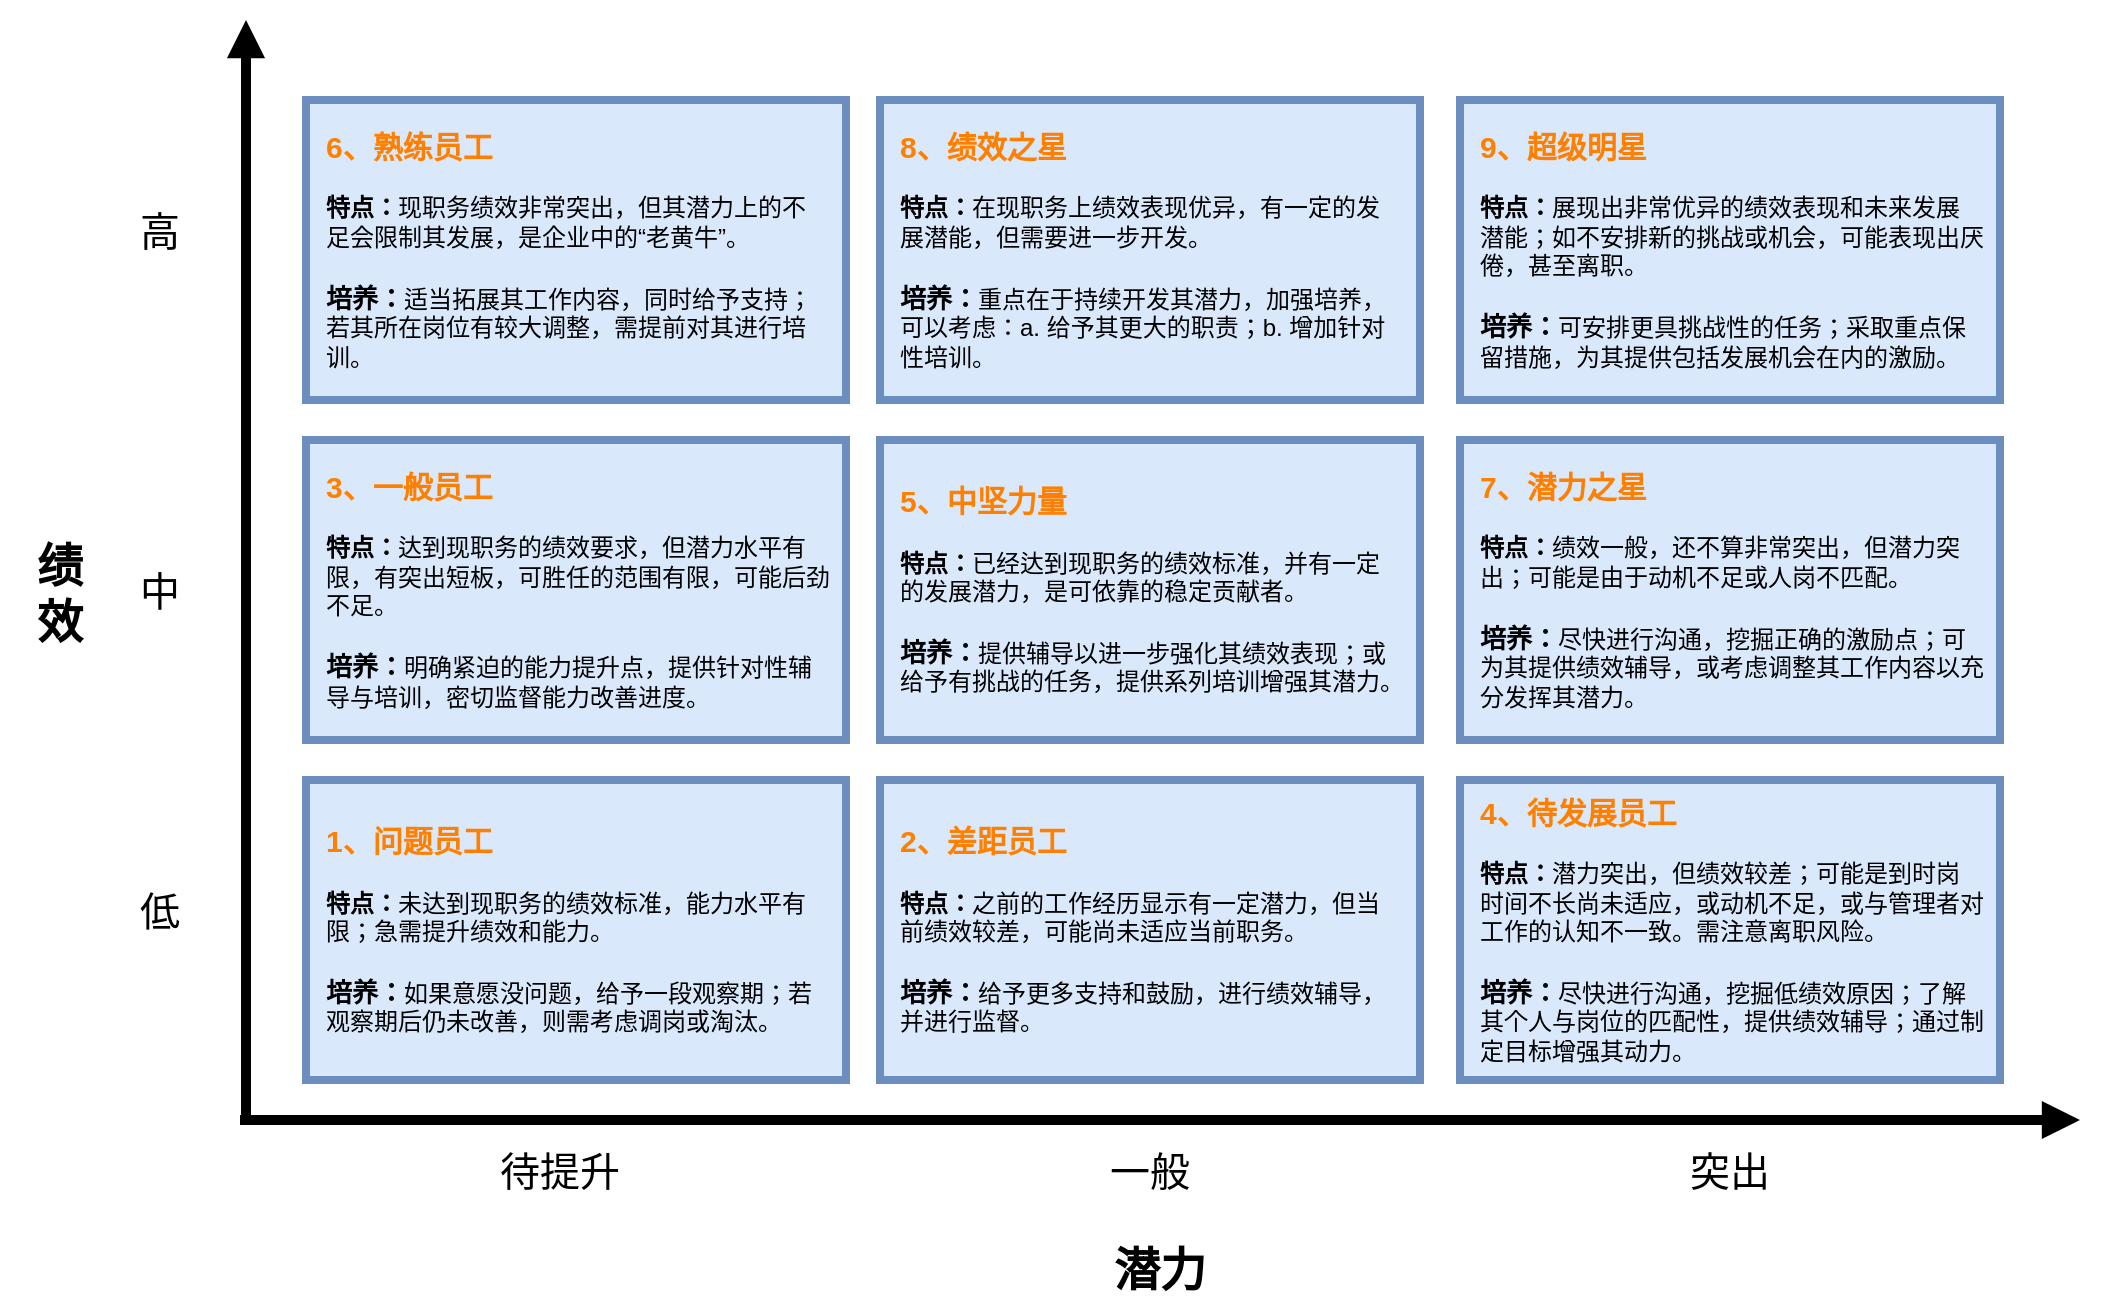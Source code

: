 <mxfile version="20.2.8" type="github">
  <diagram id="mD4rExLDaq35MiNyMCVW" name="第 1 页">
    <mxGraphModel dx="1572" dy="682" grid="0" gridSize="10" guides="1" tooltips="1" connect="1" arrows="1" fold="1" page="1" pageScale="1" pageWidth="1200" pageHeight="1600" math="0" shadow="0">
      <root>
        <mxCell id="0" />
        <mxCell id="1" parent="0" />
        <mxCell id="W41agP9IathKLNJRIBs5-1" value="" style="endArrow=block;html=1;rounded=0;strokeWidth=5;endFill=1;" edge="1" parent="1">
          <mxGeometry width="50" height="50" relative="1" as="geometry">
            <mxPoint x="153" y="630" as="sourcePoint" />
            <mxPoint x="153" y="80" as="targetPoint" />
          </mxGeometry>
        </mxCell>
        <mxCell id="W41agP9IathKLNJRIBs5-2" value="" style="endArrow=block;html=1;rounded=0;strokeWidth=5;endFill=1;" edge="1" parent="1">
          <mxGeometry width="50" height="50" relative="1" as="geometry">
            <mxPoint x="150" y="630" as="sourcePoint" />
            <mxPoint x="1070" y="630" as="targetPoint" />
          </mxGeometry>
        </mxCell>
        <mxCell id="W41agP9IathKLNJRIBs5-3" value="&lt;b&gt;&lt;font color=&quot;#ff8000&quot; style=&quot;font-size: 15px;&quot;&gt;6、熟练员工&lt;br&gt;&lt;/font&gt;&lt;/b&gt;&lt;br&gt;&lt;b&gt;特点：&lt;/b&gt;现职务绩效非常突出，但其潜力上的不足会限制其发展，是企业中的“老黄牛”。&lt;br&gt;&lt;b&gt;&lt;font style=&quot;font-size: 13px;&quot;&gt;&lt;br&gt;培养：&lt;/font&gt;&lt;/b&gt;适当拓展其工作内容，同时给予支持；若其所在岗位有较大调整，需提前对其进行培训。" style="rounded=0;whiteSpace=wrap;strokeWidth=4;fillColor=#dae8fc;strokeColor=#6c8ebf;shadow=0;sketch=0;fillStyle=auto;align=left;textDirection=ltr;spacingTop=0;spacing=10;spacingBottom=0;spacingRight=0;html=1;spacingLeft=0;fontFamily=Helvetica;" vertex="1" parent="1">
          <mxGeometry x="183" y="120" width="270" height="150" as="geometry" />
        </mxCell>
        <mxCell id="W41agP9IathKLNJRIBs5-4" value="绩&lt;br style=&quot;font-size: 23px;&quot;&gt;效" style="text;html=1;align=center;verticalAlign=middle;whiteSpace=wrap;rounded=0;shadow=0;sketch=0;fillStyle=auto;strokeWidth=4;fontSize=23;fontStyle=1" vertex="1" parent="1">
          <mxGeometry x="30" y="352" width="60" height="30" as="geometry" />
        </mxCell>
        <mxCell id="W41agP9IathKLNJRIBs5-5" value="高" style="text;html=1;align=center;verticalAlign=middle;whiteSpace=wrap;rounded=0;shadow=0;sketch=0;fillStyle=auto;strokeWidth=4;fontSize=20;fontStyle=0;fontColor=#000000;" vertex="1" parent="1">
          <mxGeometry x="80" y="170" width="60" height="30" as="geometry" />
        </mxCell>
        <mxCell id="W41agP9IathKLNJRIBs5-7" value="&lt;b&gt;&lt;font color=&quot;#ff8000&quot; style=&quot;font-size: 15px;&quot;&gt;3、一般员工&lt;br&gt;&lt;/font&gt;&lt;/b&gt;&lt;br&gt;&lt;b&gt;特点：&lt;/b&gt;达到现职务的绩效要求，但潜力水平有限，有突出短板，可胜任的范围有限，可能后劲不足。&lt;br&gt;&lt;b&gt;&lt;font style=&quot;font-size: 13px;&quot;&gt;&lt;br&gt;培养：&lt;/font&gt;&lt;/b&gt;明确紧迫的能力提升点，提供针对性辅导与培训，密切监督能力改善进度。" style="rounded=0;whiteSpace=wrap;strokeWidth=4;fillColor=#dae8fc;strokeColor=#6c8ebf;shadow=0;sketch=0;fillStyle=auto;align=left;textDirection=ltr;spacingTop=0;spacing=10;spacingBottom=0;spacingRight=0;html=1;spacingLeft=0;" vertex="1" parent="1">
          <mxGeometry x="183" y="290" width="270" height="150" as="geometry" />
        </mxCell>
        <mxCell id="W41agP9IathKLNJRIBs5-8" value="&lt;b&gt;&lt;font color=&quot;#ff8000&quot; style=&quot;font-size: 15px;&quot;&gt;1、问题员工&lt;br&gt;&lt;/font&gt;&lt;/b&gt;&lt;br&gt;&lt;b&gt;特点：&lt;/b&gt;未达到现职务的绩效标准，能力水平有限；急需提升绩效和能力。&lt;br&gt;&lt;b&gt;&lt;font style=&quot;font-size: 13px;&quot;&gt;&lt;br&gt;培养：&lt;/font&gt;&lt;/b&gt;如果意愿没问题，给予一段观察期；若观察期后仍未改善，则需考虑调岗或淘汰。" style="rounded=0;whiteSpace=wrap;strokeWidth=4;fillColor=#dae8fc;strokeColor=#6c8ebf;shadow=0;sketch=0;fillStyle=auto;align=left;textDirection=ltr;spacingTop=0;spacing=10;spacingBottom=0;spacingRight=0;html=1;spacingLeft=0;" vertex="1" parent="1">
          <mxGeometry x="183" y="460" width="270" height="150" as="geometry" />
        </mxCell>
        <mxCell id="W41agP9IathKLNJRIBs5-9" value="中" style="text;html=1;align=center;verticalAlign=middle;whiteSpace=wrap;rounded=0;shadow=0;sketch=0;fillStyle=auto;strokeWidth=4;fontSize=20;fontStyle=0;fontColor=#000000;" vertex="1" parent="1">
          <mxGeometry x="80" y="350" width="60" height="30" as="geometry" />
        </mxCell>
        <mxCell id="W41agP9IathKLNJRIBs5-10" value="低" style="text;html=1;align=center;verticalAlign=middle;whiteSpace=wrap;rounded=0;shadow=0;sketch=0;fillStyle=auto;strokeWidth=4;fontSize=20;fontStyle=0;fontColor=#000000;" vertex="1" parent="1">
          <mxGeometry x="80" y="510" width="60" height="30" as="geometry" />
        </mxCell>
        <mxCell id="W41agP9IathKLNJRIBs5-11" value="潜力" style="text;html=1;align=center;verticalAlign=middle;whiteSpace=wrap;rounded=0;shadow=0;sketch=0;fillStyle=auto;strokeWidth=4;fontSize=23;fontStyle=1" vertex="1" parent="1">
          <mxGeometry x="580" y="690" width="60" height="30" as="geometry" />
        </mxCell>
        <mxCell id="W41agP9IathKLNJRIBs5-12" value="突出" style="text;html=1;align=center;verticalAlign=middle;whiteSpace=wrap;rounded=0;shadow=0;sketch=0;fillStyle=auto;strokeWidth=4;fontSize=20;fontStyle=0;fontColor=#000000;" vertex="1" parent="1">
          <mxGeometry x="865" y="640" width="60" height="30" as="geometry" />
        </mxCell>
        <mxCell id="W41agP9IathKLNJRIBs5-13" value="一般" style="text;html=1;align=center;verticalAlign=middle;whiteSpace=wrap;rounded=0;shadow=0;sketch=0;fillStyle=auto;strokeWidth=4;fontSize=20;fontStyle=0;fontColor=#000000;" vertex="1" parent="1">
          <mxGeometry x="575" y="640" width="60" height="30" as="geometry" />
        </mxCell>
        <mxCell id="W41agP9IathKLNJRIBs5-14" value="待提升" style="text;html=1;align=center;verticalAlign=middle;whiteSpace=wrap;rounded=0;shadow=0;sketch=0;fillStyle=auto;strokeWidth=4;fontSize=20;fontStyle=0;fontColor=#000000;" vertex="1" parent="1">
          <mxGeometry x="270" y="640" width="80" height="30" as="geometry" />
        </mxCell>
        <mxCell id="W41agP9IathKLNJRIBs5-15" value="&lt;b&gt;&lt;font color=&quot;#ff8000&quot; style=&quot;font-size: 15px;&quot;&gt;2、差距员工&lt;br&gt;&lt;/font&gt;&lt;/b&gt;&lt;br&gt;&lt;b&gt;特点：&lt;/b&gt;之前的工作经历显示有一定潜力，但当前绩效较差，可能尚未适应当前职务。&lt;br&gt;&lt;b&gt;&lt;font style=&quot;font-size: 13px;&quot;&gt;&lt;br&gt;培养：&lt;/font&gt;&lt;/b&gt;给予更多支持和鼓励，进行绩效辅导，并进行监督。" style="rounded=0;whiteSpace=wrap;strokeWidth=4;fillColor=#dae8fc;strokeColor=#6c8ebf;shadow=0;sketch=0;fillStyle=auto;align=left;textDirection=ltr;spacingTop=0;spacing=10;spacingBottom=0;spacingRight=0;html=1;spacingLeft=0;" vertex="1" parent="1">
          <mxGeometry x="470" y="460" width="270" height="150" as="geometry" />
        </mxCell>
        <mxCell id="W41agP9IathKLNJRIBs5-16" value="&lt;b&gt;&lt;font color=&quot;#ff8000&quot; style=&quot;font-size: 15px;&quot;&gt;5、中坚力量&lt;br&gt;&lt;/font&gt;&lt;/b&gt;&lt;br&gt;&lt;b&gt;特点：&lt;/b&gt;已经达到现职务的绩效标准，并有一定的发展潜力，是可依靠的稳定贡献者。&lt;br&gt;&lt;b&gt;&lt;font style=&quot;font-size: 13px;&quot;&gt;&lt;br&gt;培养：&lt;/font&gt;&lt;/b&gt;提供辅导以进一步强化其绩效表现；或给予有挑战的任务，提供系列培训增强其潜力。" style="rounded=0;whiteSpace=wrap;strokeWidth=4;fillColor=#dae8fc;strokeColor=#6c8ebf;shadow=0;sketch=0;fillStyle=auto;align=left;textDirection=ltr;spacingTop=0;spacing=10;spacingBottom=0;spacingRight=0;html=1;spacingLeft=0;" vertex="1" parent="1">
          <mxGeometry x="470" y="290" width="270" height="150" as="geometry" />
        </mxCell>
        <mxCell id="W41agP9IathKLNJRIBs5-17" value="&lt;b&gt;&lt;font color=&quot;#ff8000&quot; style=&quot;font-size: 15px;&quot;&gt;8、绩效之星&lt;br&gt;&lt;/font&gt;&lt;/b&gt;&lt;br&gt;&lt;b&gt;特点：&lt;/b&gt;在现职务上绩效表现优异，有一定的发展潜能，但需要进一步开发。&lt;br&gt;&lt;b&gt;&lt;font style=&quot;font-size: 13px;&quot;&gt;&lt;br&gt;培养：&lt;/font&gt;&lt;/b&gt;重点在于持续开发其潜力，加强培养，可以考虑：a.&amp;nbsp;给予其更大的职责；b.&amp;nbsp;增加针对性培训。" style="rounded=0;whiteSpace=wrap;strokeWidth=4;fillColor=#dae8fc;strokeColor=#6c8ebf;shadow=0;sketch=0;fillStyle=auto;align=left;textDirection=ltr;spacingTop=0;spacing=10;spacingBottom=0;spacingRight=0;html=1;spacingLeft=0;" vertex="1" parent="1">
          <mxGeometry x="470" y="120" width="270" height="150" as="geometry" />
        </mxCell>
        <mxCell id="W41agP9IathKLNJRIBs5-18" value="&lt;b&gt;&lt;font color=&quot;#ff8000&quot; style=&quot;font-size: 15px;&quot;&gt;9、超级明星&lt;br&gt;&lt;/font&gt;&lt;/b&gt;&lt;br&gt;&lt;b&gt;特点：&lt;/b&gt;展现出非常优异的绩效表现和未来发展潜能；如不安排新的挑战或机会，可能表现出厌倦，甚至离职。&lt;br&gt;&lt;b&gt;&lt;font style=&quot;font-size: 13px;&quot;&gt;&lt;br&gt;培养：&lt;/font&gt;&lt;/b&gt;可安排更具挑战性的任务；采取重点保留措施，为其提供包括发展机会在内的激励。" style="rounded=0;whiteSpace=wrap;strokeWidth=4;fillColor=#dae8fc;strokeColor=#6c8ebf;shadow=0;sketch=0;fillStyle=auto;align=left;textDirection=ltr;spacingTop=0;spacing=10;spacingBottom=0;spacingRight=0;html=1;spacingLeft=0;" vertex="1" parent="1">
          <mxGeometry x="760" y="120" width="270" height="150" as="geometry" />
        </mxCell>
        <mxCell id="W41agP9IathKLNJRIBs5-19" value="&lt;b&gt;&lt;font color=&quot;#ff8000&quot; style=&quot;font-size: 15px;&quot;&gt;7、潜力之星&lt;br&gt;&lt;/font&gt;&lt;/b&gt;&lt;br&gt;&lt;b&gt;特点：&lt;/b&gt;绩效一般，还不算非常突出，但潜力突出；可能是由于动机不足或人岗不匹配。&lt;br&gt;&lt;b&gt;&lt;font style=&quot;font-size: 13px;&quot;&gt;&lt;br&gt;培养：&lt;/font&gt;&lt;/b&gt;尽快进行沟通，挖掘正确的激励点；可为其提供绩效辅导，或考虑调整其工作内容以充分发挥其潜力。" style="rounded=0;whiteSpace=wrap;strokeWidth=4;fillColor=#dae8fc;strokeColor=#6c8ebf;shadow=0;sketch=0;fillStyle=auto;align=left;textDirection=ltr;spacingTop=0;spacing=10;spacingBottom=0;spacingRight=0;html=1;spacingLeft=0;" vertex="1" parent="1">
          <mxGeometry x="760" y="290" width="270" height="150" as="geometry" />
        </mxCell>
        <mxCell id="W41agP9IathKLNJRIBs5-20" value="&lt;b&gt;&lt;font color=&quot;#ff8000&quot; style=&quot;font-size: 15px;&quot;&gt;4、待发展员工&lt;br&gt;&lt;/font&gt;&lt;/b&gt;&lt;br&gt;&lt;b&gt;特点：&lt;/b&gt;潜力突出，但绩效较差；可能是到时岗时间不长尚未适应，或动机不足，或与管理者对工作的认知不一致。需注意离职风险。&lt;br&gt;&lt;b&gt;&lt;font style=&quot;font-size: 13px;&quot;&gt;&lt;br&gt;培养：&lt;/font&gt;&lt;/b&gt;尽快进行沟通，挖掘低绩效原因；了解其个人与岗位的匹配性，提供绩效辅导；通过制定目标增强其动力。" style="rounded=0;whiteSpace=wrap;strokeWidth=4;fillColor=#dae8fc;strokeColor=#6c8ebf;shadow=0;sketch=0;fillStyle=auto;align=left;textDirection=ltr;spacingTop=0;spacing=10;spacingBottom=0;spacingRight=0;html=1;spacingLeft=0;" vertex="1" parent="1">
          <mxGeometry x="760" y="460" width="270" height="150" as="geometry" />
        </mxCell>
      </root>
    </mxGraphModel>
  </diagram>
</mxfile>

